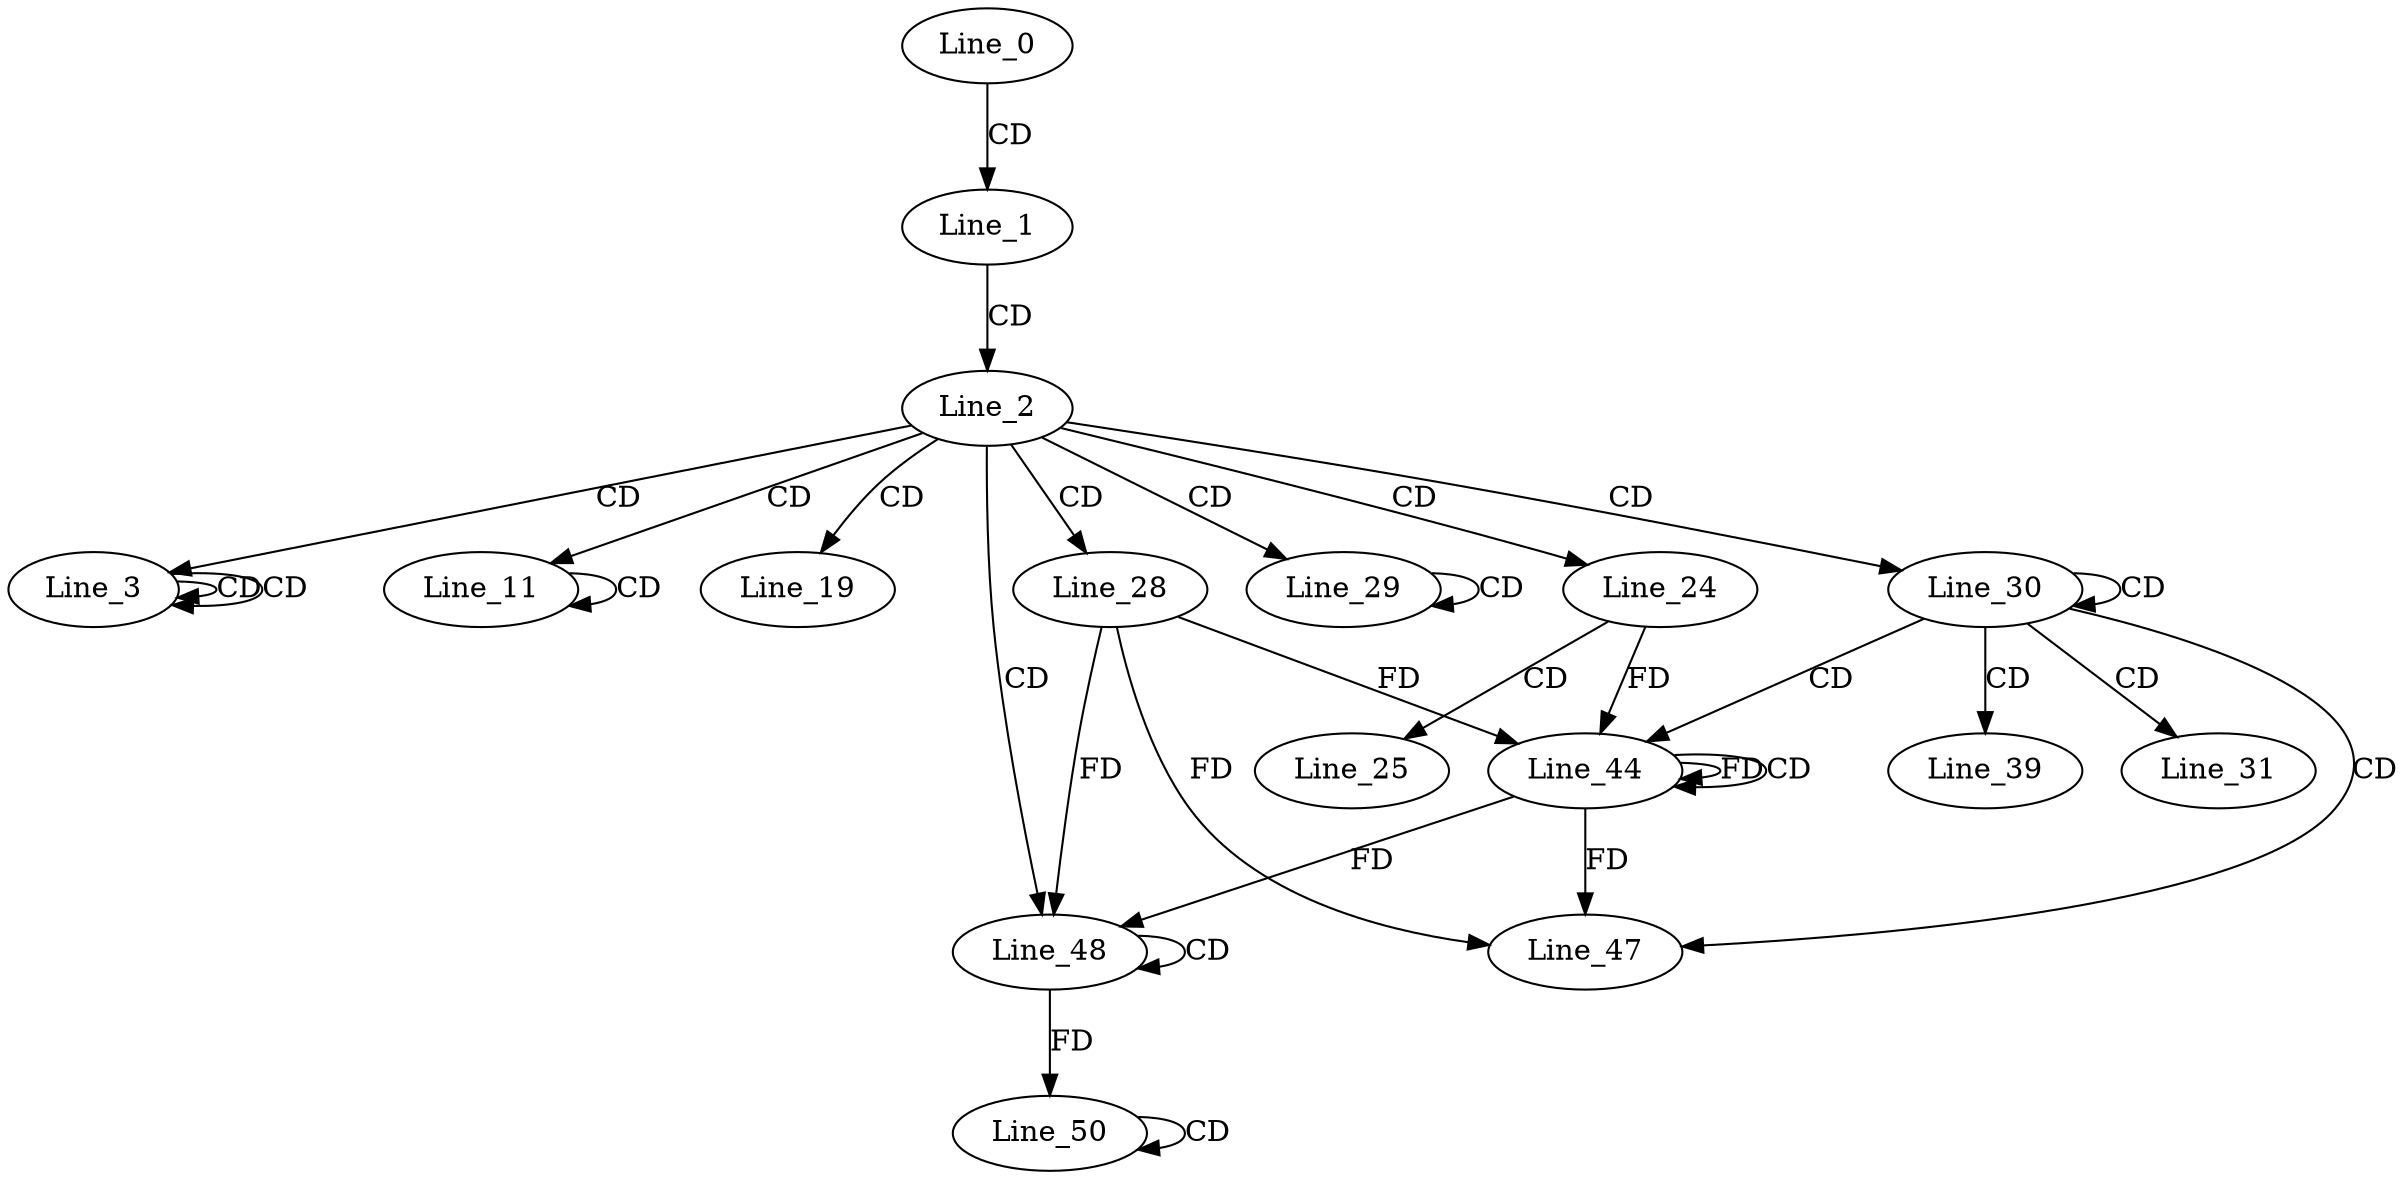 digraph G {
  Line_0;
  Line_1;
  Line_2;
  Line_3;
  Line_3;
  Line_3;
  Line_11;
  Line_11;
  Line_19;
  Line_24;
  Line_25;
  Line_28;
  Line_29;
  Line_29;
  Line_30;
  Line_31;
  Line_39;
  Line_44;
  Line_44;
  Line_44;
  Line_47;
  Line_48;
  Line_48;
  Line_50;
  Line_50;
  Line_50;
  Line_0 -> Line_1 [ label="CD" ];
  Line_1 -> Line_2 [ label="CD" ];
  Line_2 -> Line_3 [ label="CD" ];
  Line_3 -> Line_3 [ label="CD" ];
  Line_3 -> Line_3 [ label="CD" ];
  Line_2 -> Line_11 [ label="CD" ];
  Line_11 -> Line_11 [ label="CD" ];
  Line_2 -> Line_19 [ label="CD" ];
  Line_2 -> Line_24 [ label="CD" ];
  Line_24 -> Line_25 [ label="CD" ];
  Line_2 -> Line_28 [ label="CD" ];
  Line_2 -> Line_29 [ label="CD" ];
  Line_29 -> Line_29 [ label="CD" ];
  Line_2 -> Line_30 [ label="CD" ];
  Line_30 -> Line_30 [ label="CD" ];
  Line_30 -> Line_31 [ label="CD" ];
  Line_30 -> Line_39 [ label="CD" ];
  Line_30 -> Line_44 [ label="CD" ];
  Line_44 -> Line_44 [ label="FD" ];
  Line_28 -> Line_44 [ label="FD" ];
  Line_44 -> Line_44 [ label="CD" ];
  Line_24 -> Line_44 [ label="FD" ];
  Line_30 -> Line_47 [ label="CD" ];
  Line_44 -> Line_47 [ label="FD" ];
  Line_28 -> Line_47 [ label="FD" ];
  Line_2 -> Line_48 [ label="CD" ];
  Line_48 -> Line_48 [ label="CD" ];
  Line_44 -> Line_48 [ label="FD" ];
  Line_28 -> Line_48 [ label="FD" ];
  Line_50 -> Line_50 [ label="CD" ];
  Line_48 -> Line_50 [ label="FD" ];
}
